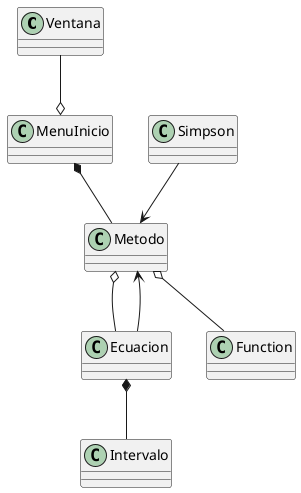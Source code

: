 @startuml Simpson
class Ventana
class MenuInicio
class Metodo
class Ecuacion
class Intervalo

Ventana --o MenuInicio
MenuInicio *-- Metodo
Metodo o-- Ecuacion
Simpson --> Metodo
Ecuacion --> Metodo 
Metodo o-- Function
Ecuacion *-- Intervalo
@enduml